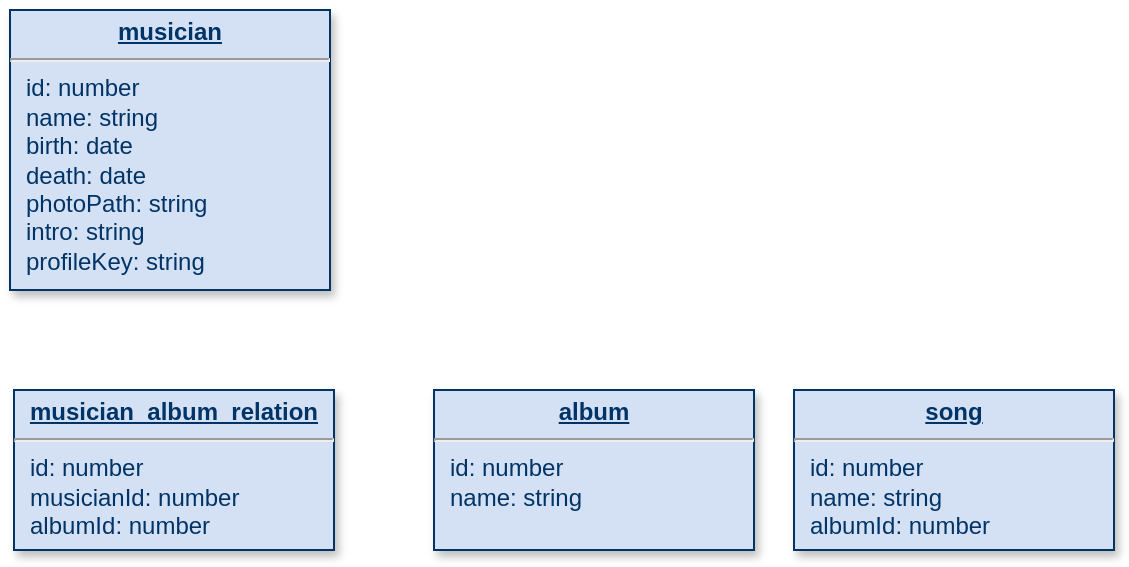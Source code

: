 <mxfile version="15.9.6" type="device"><diagram name="Page-1" id="efa7a0a1-bf9b-a30e-e6df-94a7791c09e9"><mxGraphModel dx="1237" dy="663" grid="1" gridSize="10" guides="1" tooltips="1" connect="1" arrows="1" fold="1" page="1" pageScale="1" pageWidth="826" pageHeight="1169" background="none" math="0" shadow="0"><root><mxCell id="0"/><mxCell id="1" parent="0"/><mxCell id="25" value="&lt;p style=&quot;margin: 0px ; margin-top: 4px ; text-align: center ; text-decoration: underline&quot;&gt;&lt;strong&gt;musician&lt;/strong&gt;&lt;/p&gt;&lt;hr&gt;&lt;p style=&quot;margin: 0px ; margin-left: 8px&quot;&gt;id: number&lt;/p&gt;&lt;p style=&quot;margin: 0px ; margin-left: 8px&quot;&gt;name: string&lt;/p&gt;&lt;p style=&quot;margin: 0px ; margin-left: 8px&quot;&gt;birth: date&lt;/p&gt;&lt;p style=&quot;margin: 0px ; margin-left: 8px&quot;&gt;death: date&lt;/p&gt;&lt;p style=&quot;margin: 0px ; margin-left: 8px&quot;&gt;photoPath: string&lt;/p&gt;&lt;p style=&quot;margin: 0px ; margin-left: 8px&quot;&gt;intro: string&lt;/p&gt;&lt;p style=&quot;margin: 0px ; margin-left: 8px&quot;&gt;profileKey: string&lt;/p&gt;" style="verticalAlign=top;align=left;overflow=fill;fontSize=12;fontFamily=Helvetica;html=1;strokeColor=#003366;shadow=1;fillColor=#D4E1F5;fontColor=#003366" parent="1" vertex="1"><mxGeometry x="108" y="140" width="160" height="140" as="geometry"/></mxCell><mxCell id="ACJFzOKZNoExSrfAB7gX-116" value="&lt;p style=&quot;margin: 0px ; margin-top: 4px ; text-align: center ; text-decoration: underline&quot;&gt;&lt;strong&gt;song&lt;/strong&gt;&lt;/p&gt;&lt;hr&gt;&lt;p style=&quot;margin: 0px ; margin-left: 8px&quot;&gt;id: number&lt;/p&gt;&lt;p style=&quot;margin: 0px ; margin-left: 8px&quot;&gt;name: string&lt;/p&gt;&lt;p style=&quot;margin: 0px ; margin-left: 8px&quot;&gt;albumId: number&lt;/p&gt;&lt;p style=&quot;margin: 0px ; margin-left: 8px&quot;&gt;&lt;br&gt;&lt;/p&gt;" style="verticalAlign=top;align=left;overflow=fill;fontSize=12;fontFamily=Helvetica;html=1;strokeColor=#003366;shadow=1;fillColor=#D4E1F5;fontColor=#003366" vertex="1" parent="1"><mxGeometry x="500" y="330" width="160" height="80" as="geometry"/></mxCell><mxCell id="ACJFzOKZNoExSrfAB7gX-117" value="&lt;p style=&quot;margin: 0px ; margin-top: 4px ; text-align: center ; text-decoration: underline&quot;&gt;&lt;strong&gt;album&lt;/strong&gt;&lt;/p&gt;&lt;hr&gt;&lt;p style=&quot;margin: 0px ; margin-left: 8px&quot;&gt;id: number&lt;/p&gt;&lt;p style=&quot;margin: 0px ; margin-left: 8px&quot;&gt;name: string&lt;/p&gt;&lt;p style=&quot;margin: 0px ; margin-left: 8px&quot;&gt;&lt;br&gt;&lt;/p&gt;&lt;p style=&quot;margin: 0px ; margin-left: 8px&quot;&gt;&lt;br&gt;&lt;/p&gt;" style="verticalAlign=top;align=left;overflow=fill;fontSize=12;fontFamily=Helvetica;html=1;strokeColor=#003366;shadow=1;fillColor=#D4E1F5;fontColor=#003366" vertex="1" parent="1"><mxGeometry x="320" y="330" width="160" height="80" as="geometry"/></mxCell><mxCell id="ACJFzOKZNoExSrfAB7gX-118" value="&lt;p style=&quot;margin: 0px ; margin-top: 4px ; text-align: center ; text-decoration: underline&quot;&gt;&lt;strong&gt;musician_album_relation&lt;/strong&gt;&lt;/p&gt;&lt;hr&gt;&lt;p style=&quot;margin: 0px ; margin-left: 8px&quot;&gt;id: number&lt;/p&gt;&lt;p style=&quot;margin: 0px ; margin-left: 8px&quot;&gt;musicianId: number&lt;/p&gt;&lt;p style=&quot;margin: 0px ; margin-left: 8px&quot;&gt;albumId: number&lt;/p&gt;" style="verticalAlign=top;align=left;overflow=fill;fontSize=12;fontFamily=Helvetica;html=1;strokeColor=#003366;shadow=1;fillColor=#D4E1F5;fontColor=#003366" vertex="1" parent="1"><mxGeometry x="110" y="330" width="160" height="80" as="geometry"/></mxCell></root></mxGraphModel></diagram></mxfile>